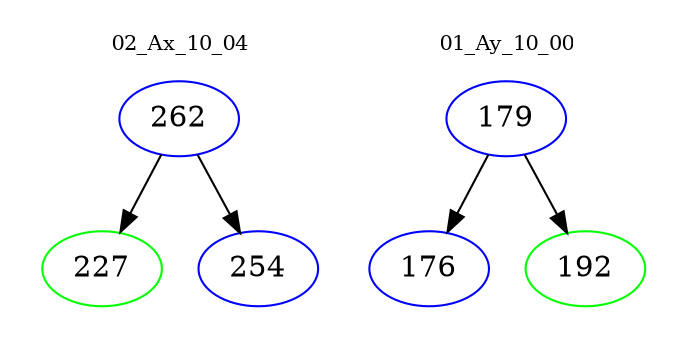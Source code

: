 digraph{
subgraph cluster_0 {
color = white
label = "02_Ax_10_04";
fontsize=10;
T0_262 [label="262", color="blue"]
T0_262 -> T0_227 [color="black"]
T0_227 [label="227", color="green"]
T0_262 -> T0_254 [color="black"]
T0_254 [label="254", color="blue"]
}
subgraph cluster_1 {
color = white
label = "01_Ay_10_00";
fontsize=10;
T1_179 [label="179", color="blue"]
T1_179 -> T1_176 [color="black"]
T1_176 [label="176", color="blue"]
T1_179 -> T1_192 [color="black"]
T1_192 [label="192", color="green"]
}
}
